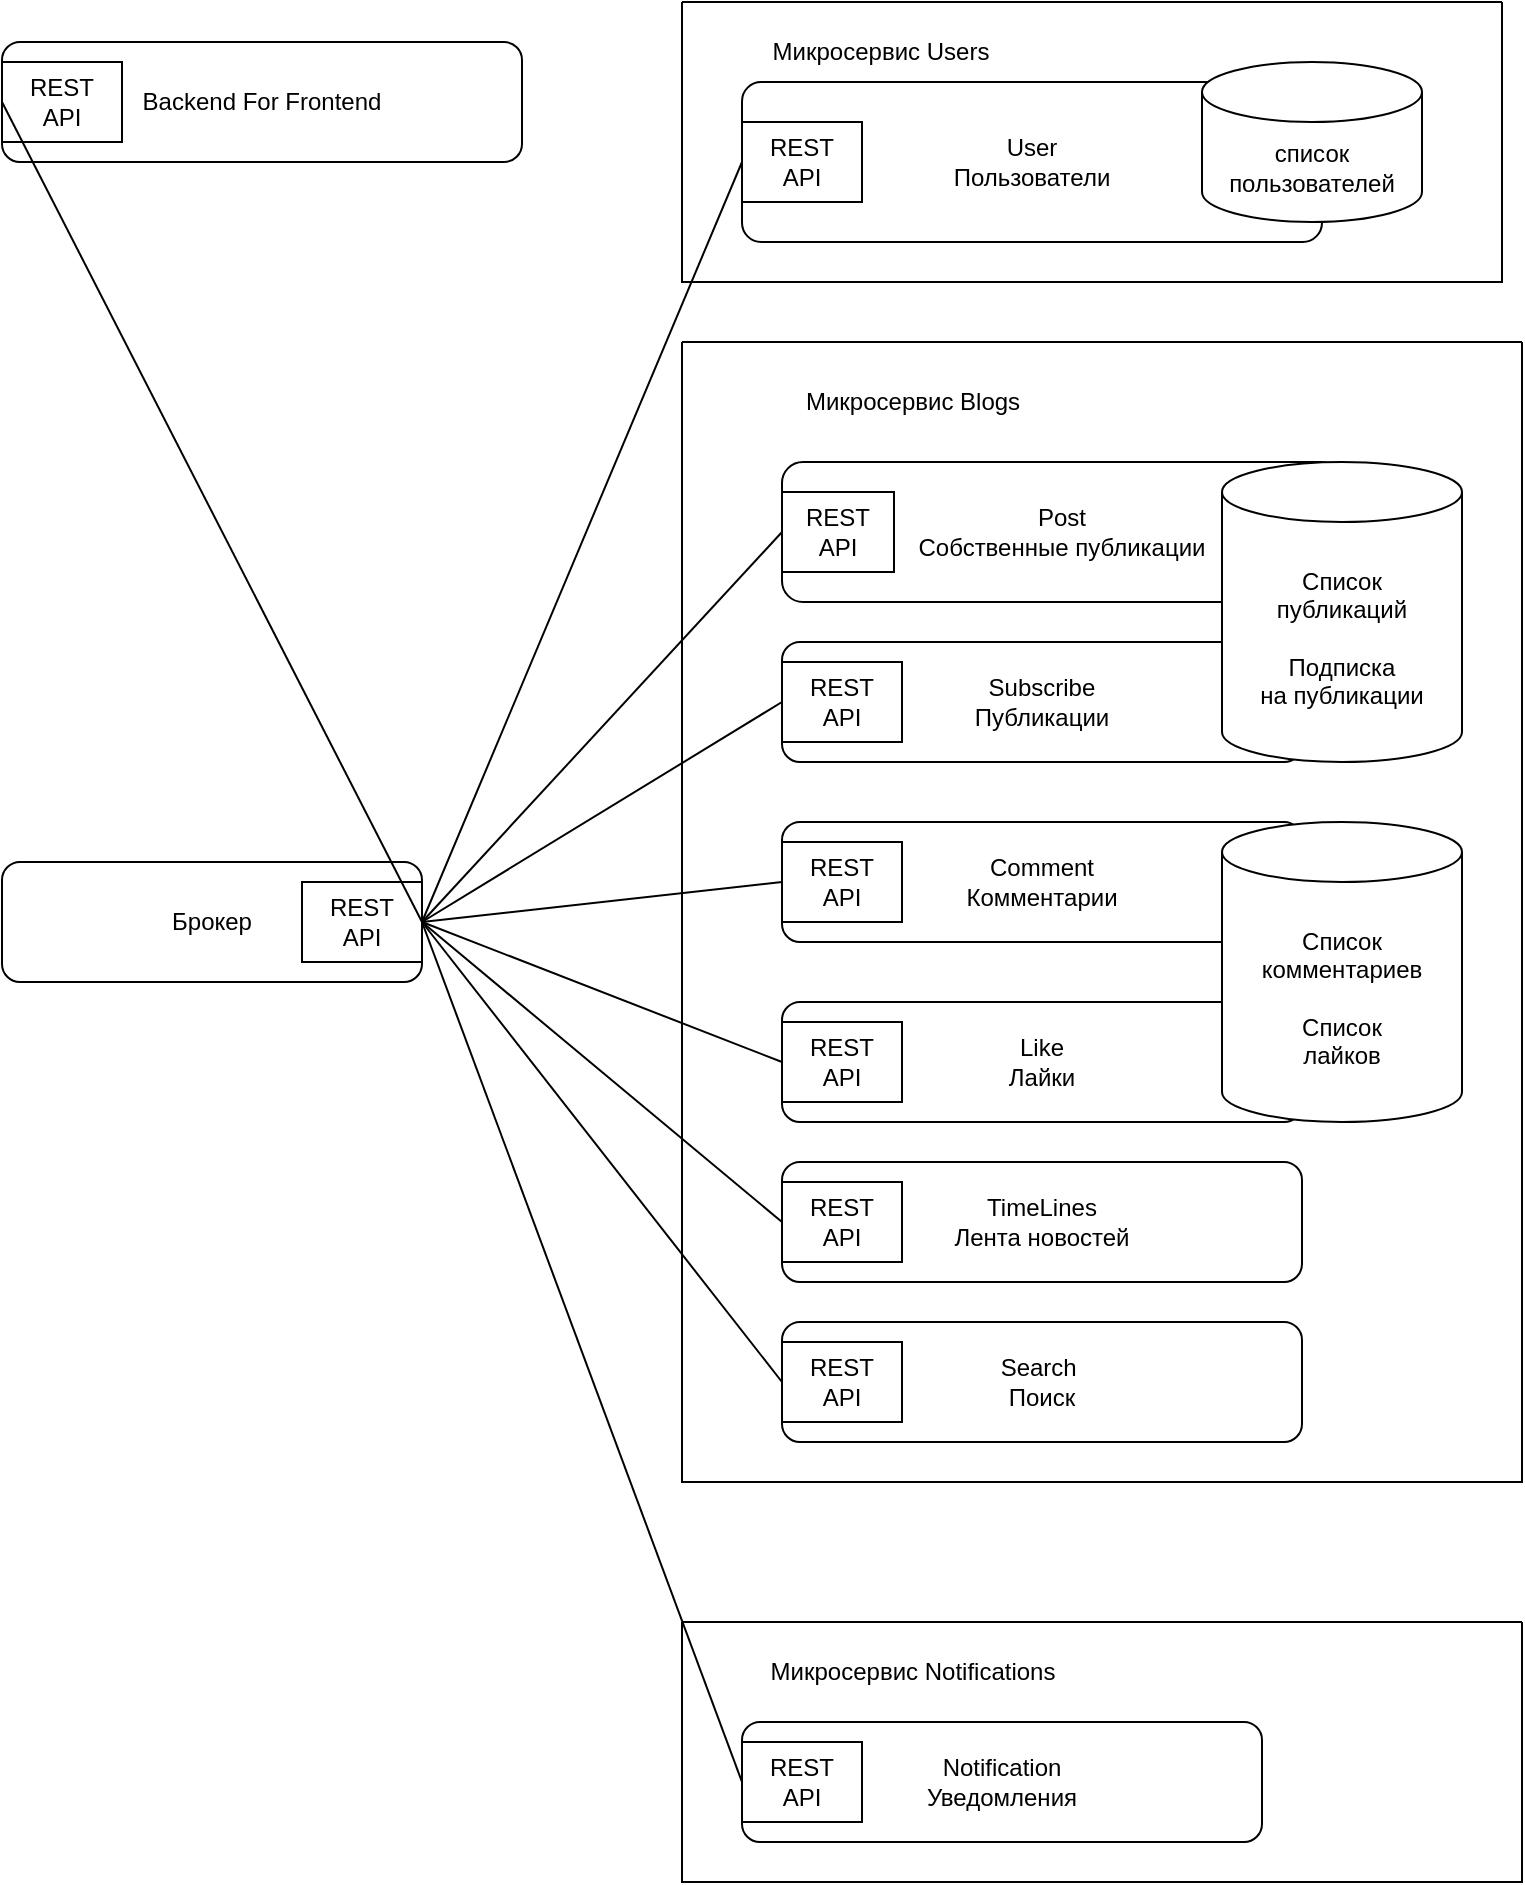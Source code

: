 <mxfile version="20.6.0" type="device"><diagram id="zwI1V7syFGpVoRxScN1c" name="Страница 1"><mxGraphModel dx="2062" dy="1122" grid="1" gridSize="10" guides="1" tooltips="1" connect="1" arrows="1" fold="1" page="1" pageScale="1" pageWidth="827" pageHeight="1169" math="0" shadow="0"><root><mxCell id="0"/><mxCell id="1" parent="0"/><mxCell id="RjzydIUDJr7nyVc0dnHz-5" value="Брокер" style="rounded=1;whiteSpace=wrap;html=1;" parent="1" vertex="1"><mxGeometry x="30" y="460" width="210" height="60" as="geometry"/></mxCell><mxCell id="RjzydIUDJr7nyVc0dnHz-6" value="REST&lt;br&gt;API" style="rounded=0;whiteSpace=wrap;html=1;" parent="1" vertex="1"><mxGeometry x="180" y="470" width="60" height="40" as="geometry"/></mxCell><mxCell id="RjzydIUDJr7nyVc0dnHz-17" value="" style="endArrow=none;html=1;rounded=0;exitX=1;exitY=0.5;exitDx=0;exitDy=0;entryX=0;entryY=0.5;entryDx=0;entryDy=0;" parent="1" source="RjzydIUDJr7nyVc0dnHz-6" target="RjzydIUDJr7nyVc0dnHz-8" edge="1"><mxGeometry width="50" height="50" relative="1" as="geometry"><mxPoint x="270" y="340" as="sourcePoint"/><mxPoint x="320" y="290" as="targetPoint"/></mxGeometry></mxCell><mxCell id="RjzydIUDJr7nyVc0dnHz-18" value="" style="endArrow=none;html=1;rounded=0;entryX=0;entryY=0.5;entryDx=0;entryDy=0;" parent="1" target="RjzydIUDJr7nyVc0dnHz-7" edge="1"><mxGeometry width="50" height="50" relative="1" as="geometry"><mxPoint x="240" y="490" as="sourcePoint"/><mxPoint x="360" y="290" as="targetPoint"/></mxGeometry></mxCell><mxCell id="RjzydIUDJr7nyVc0dnHz-19" value="" style="endArrow=none;html=1;rounded=0;exitX=1;exitY=0.5;exitDx=0;exitDy=0;entryX=0;entryY=0.5;entryDx=0;entryDy=0;" parent="1" source="RjzydIUDJr7nyVc0dnHz-6" target="RjzydIUDJr7nyVc0dnHz-13" edge="1"><mxGeometry width="50" height="50" relative="1" as="geometry"><mxPoint x="320" y="350" as="sourcePoint"/><mxPoint x="370" y="300" as="targetPoint"/></mxGeometry></mxCell><mxCell id="RjzydIUDJr7nyVc0dnHz-20" value="" style="endArrow=none;html=1;rounded=0;exitX=1;exitY=0.5;exitDx=0;exitDy=0;entryX=0;entryY=0.5;entryDx=0;entryDy=0;" parent="1" source="RjzydIUDJr7nyVc0dnHz-6" target="RjzydIUDJr7nyVc0dnHz-14" edge="1"><mxGeometry width="50" height="50" relative="1" as="geometry"><mxPoint x="330" y="360" as="sourcePoint"/><mxPoint x="380" y="310" as="targetPoint"/></mxGeometry></mxCell><mxCell id="RjzydIUDJr7nyVc0dnHz-21" value="" style="endArrow=none;html=1;rounded=0;exitX=1;exitY=0.5;exitDx=0;exitDy=0;entryX=0;entryY=0.5;entryDx=0;entryDy=0;" parent="1" source="RjzydIUDJr7nyVc0dnHz-6" target="RjzydIUDJr7nyVc0dnHz-23" edge="1"><mxGeometry width="50" height="50" relative="1" as="geometry"><mxPoint x="260" y="290" as="sourcePoint"/><mxPoint x="410" y="510" as="targetPoint"/></mxGeometry></mxCell><mxCell id="RjzydIUDJr7nyVc0dnHz-27" value="Notification&lt;br&gt;Уведомления" style="rounded=1;whiteSpace=wrap;html=1;" parent="1" vertex="1"><mxGeometry x="400" y="890" width="260" height="60" as="geometry"/></mxCell><mxCell id="RjzydIUDJr7nyVc0dnHz-29" value="REST&lt;br&gt;API" style="rounded=0;whiteSpace=wrap;html=1;" parent="1" vertex="1"><mxGeometry x="400" y="900" width="60" height="40" as="geometry"/></mxCell><mxCell id="RjzydIUDJr7nyVc0dnHz-32" value="Backend For Frontend" style="rounded=1;whiteSpace=wrap;html=1;" parent="1" vertex="1"><mxGeometry x="30" y="50" width="260" height="60" as="geometry"/></mxCell><mxCell id="RjzydIUDJr7nyVc0dnHz-33" value="REST&lt;br&gt;API" style="rounded=0;whiteSpace=wrap;html=1;" parent="1" vertex="1"><mxGeometry x="30" y="60" width="60" height="40" as="geometry"/></mxCell><mxCell id="RjzydIUDJr7nyVc0dnHz-34" value="" style="endArrow=none;html=1;rounded=0;entryX=0;entryY=0.5;entryDx=0;entryDy=0;exitX=1;exitY=0.5;exitDx=0;exitDy=0;" parent="1" source="RjzydIUDJr7nyVc0dnHz-6" target="RjzydIUDJr7nyVc0dnHz-25" edge="1"><mxGeometry width="50" height="50" relative="1" as="geometry"><mxPoint x="390" y="480" as="sourcePoint"/><mxPoint x="440" y="430" as="targetPoint"/></mxGeometry></mxCell><mxCell id="RjzydIUDJr7nyVc0dnHz-35" value="" style="endArrow=none;html=1;rounded=0;entryX=0;entryY=0.5;entryDx=0;entryDy=0;" parent="1" target="RjzydIUDJr7nyVc0dnHz-33" edge="1"><mxGeometry width="50" height="50" relative="1" as="geometry"><mxPoint x="240" y="490" as="sourcePoint"/><mxPoint x="310" y="850" as="targetPoint"/></mxGeometry></mxCell><mxCell id="RjzydIUDJr7nyVc0dnHz-36" value="" style="endArrow=none;html=1;rounded=0;entryX=0;entryY=0.5;entryDx=0;entryDy=0;" parent="1" target="RjzydIUDJr7nyVc0dnHz-31" edge="1"><mxGeometry width="50" height="50" relative="1" as="geometry"><mxPoint x="240" y="490" as="sourcePoint"/><mxPoint x="310" y="740" as="targetPoint"/></mxGeometry></mxCell><mxCell id="RjzydIUDJr7nyVc0dnHz-38" value="" style="endArrow=none;html=1;rounded=0;exitX=1;exitY=0.5;exitDx=0;exitDy=0;entryX=0;entryY=0.5;entryDx=0;entryDy=0;" parent="1" source="RjzydIUDJr7nyVc0dnHz-6" target="RjzydIUDJr7nyVc0dnHz-29" edge="1"><mxGeometry width="50" height="50" relative="1" as="geometry"><mxPoint x="250" y="540" as="sourcePoint"/><mxPoint x="330" y="620" as="targetPoint"/></mxGeometry></mxCell><mxCell id="z-nao-XDyZvdNDSiSO3_-1" value="" style="swimlane;startSize=0;" parent="1" vertex="1"><mxGeometry x="370" y="200" width="420" height="570" as="geometry"><mxRectangle x="370" y="200" width="50" height="40" as="alternateBounds"/></mxGeometry></mxCell><mxCell id="RjzydIUDJr7nyVc0dnHz-11" value="Comment&lt;br&gt;Комментарии" style="rounded=1;whiteSpace=wrap;html=1;" parent="z-nao-XDyZvdNDSiSO3_-1" vertex="1"><mxGeometry x="50" y="240" width="260" height="60" as="geometry"/></mxCell><mxCell id="RjzydIUDJr7nyVc0dnHz-12" value="Like&lt;br&gt;Лайки" style="rounded=1;whiteSpace=wrap;html=1;" parent="z-nao-XDyZvdNDSiSO3_-1" vertex="1"><mxGeometry x="50" y="330" width="260" height="60" as="geometry"/></mxCell><mxCell id="RjzydIUDJr7nyVc0dnHz-23" value="REST&lt;br&gt;API" style="rounded=0;whiteSpace=wrap;html=1;" parent="z-nao-XDyZvdNDSiSO3_-1" vertex="1"><mxGeometry x="50" y="250" width="60" height="40" as="geometry"/></mxCell><mxCell id="RjzydIUDJr7nyVc0dnHz-24" value="Список комментариев&lt;br&gt;&lt;br&gt;Список &lt;br&gt;лайков" style="shape=cylinder3;whiteSpace=wrap;html=1;boundedLbl=1;backgroundOutline=1;size=15;" parent="z-nao-XDyZvdNDSiSO3_-1" vertex="1"><mxGeometry x="270" y="240" width="120" height="150" as="geometry"/></mxCell><mxCell id="RjzydIUDJr7nyVc0dnHz-25" value="REST&lt;br&gt;API" style="rounded=0;whiteSpace=wrap;html=1;" parent="z-nao-XDyZvdNDSiSO3_-1" vertex="1"><mxGeometry x="50" y="340" width="60" height="40" as="geometry"/></mxCell><mxCell id="RjzydIUDJr7nyVc0dnHz-2" value="Post&lt;br&gt;Собственные публикации" style="rounded=1;whiteSpace=wrap;html=1;" parent="z-nao-XDyZvdNDSiSO3_-1" vertex="1"><mxGeometry x="50" y="60" width="280" height="70" as="geometry"/></mxCell><mxCell id="RjzydIUDJr7nyVc0dnHz-4" value="Subscribe&lt;br&gt;Публикации" style="rounded=1;whiteSpace=wrap;html=1;" parent="z-nao-XDyZvdNDSiSO3_-1" vertex="1"><mxGeometry x="50" y="150" width="260" height="60" as="geometry"/></mxCell><mxCell id="RjzydIUDJr7nyVc0dnHz-7" value="REST&lt;br&gt;API" style="rounded=0;whiteSpace=wrap;html=1;" parent="z-nao-XDyZvdNDSiSO3_-1" vertex="1"><mxGeometry x="50" y="75" width="56" height="40" as="geometry"/></mxCell><mxCell id="RjzydIUDJr7nyVc0dnHz-13" value="REST&lt;br&gt;API" style="rounded=0;whiteSpace=wrap;html=1;" parent="z-nao-XDyZvdNDSiSO3_-1" vertex="1"><mxGeometry x="50" y="160" width="60" height="40" as="geometry"/></mxCell><mxCell id="z-nao-XDyZvdNDSiSO3_-9" value="Микросервис Blogs" style="text;html=1;align=center;verticalAlign=middle;resizable=0;points=[];autosize=1;strokeColor=none;fillColor=none;" parent="z-nao-XDyZvdNDSiSO3_-1" vertex="1"><mxGeometry x="50" y="15" width="130" height="30" as="geometry"/></mxCell><mxCell id="RjzydIUDJr7nyVc0dnHz-10" value="TimeLines&lt;br&gt;Лента новостей" style="rounded=1;whiteSpace=wrap;html=1;" parent="z-nao-XDyZvdNDSiSO3_-1" vertex="1"><mxGeometry x="50" y="410" width="260" height="60" as="geometry"/></mxCell><mxCell id="RjzydIUDJr7nyVc0dnHz-14" value="REST&lt;br&gt;API" style="rounded=0;whiteSpace=wrap;html=1;" parent="z-nao-XDyZvdNDSiSO3_-1" vertex="1"><mxGeometry x="50" y="420" width="60" height="40" as="geometry"/></mxCell><mxCell id="RjzydIUDJr7nyVc0dnHz-30" value="Search&amp;nbsp;&lt;br&gt;Поиск" style="rounded=1;whiteSpace=wrap;html=1;" parent="z-nao-XDyZvdNDSiSO3_-1" vertex="1"><mxGeometry x="50" y="490" width="260" height="60" as="geometry"/></mxCell><mxCell id="RjzydIUDJr7nyVc0dnHz-31" value="REST&lt;br&gt;API" style="rounded=0;whiteSpace=wrap;html=1;" parent="z-nao-XDyZvdNDSiSO3_-1" vertex="1"><mxGeometry x="50" y="500" width="60" height="40" as="geometry"/></mxCell><mxCell id="RjzydIUDJr7nyVc0dnHz-3" value="Cписок &lt;br&gt;публикаций&lt;br&gt;&lt;br&gt;Подписка&lt;br&gt;на публикации" style="shape=cylinder3;whiteSpace=wrap;html=1;boundedLbl=1;backgroundOutline=1;size=15;" parent="z-nao-XDyZvdNDSiSO3_-1" vertex="1"><mxGeometry x="270" y="60" width="120" height="150" as="geometry"/></mxCell><mxCell id="z-nao-XDyZvdNDSiSO3_-8" value="" style="swimlane;startSize=0;fillColor=none;" parent="1" vertex="1"><mxGeometry x="370" y="30" width="410" height="140" as="geometry"><mxRectangle x="370" y="30" width="50" height="40" as="alternateBounds"/></mxGeometry></mxCell><mxCell id="z-nao-XDyZvdNDSiSO3_-7" value="Микросервис Users" style="text;html=1;align=center;verticalAlign=middle;resizable=0;points=[];autosize=1;strokeColor=none;fillColor=none;" parent="z-nao-XDyZvdNDSiSO3_-8" vertex="1"><mxGeometry x="34" y="10" width="130" height="30" as="geometry"/></mxCell><mxCell id="f8t0mnrayC1UuVbcEamQ-3" value="User&lt;br&gt;Пользователи" style="rounded=1;whiteSpace=wrap;html=1;arcSize=12;" parent="z-nao-XDyZvdNDSiSO3_-8" vertex="1"><mxGeometry x="30" y="40" width="290" height="80" as="geometry"/></mxCell><mxCell id="RjzydIUDJr7nyVc0dnHz-1" value="список пользователей" style="shape=cylinder3;whiteSpace=wrap;html=1;boundedLbl=1;backgroundOutline=1;size=15;" parent="z-nao-XDyZvdNDSiSO3_-8" vertex="1"><mxGeometry x="260" y="30" width="110" height="80" as="geometry"/></mxCell><mxCell id="RjzydIUDJr7nyVc0dnHz-8" value="REST&lt;br&gt;API" style="rounded=0;whiteSpace=wrap;html=1;" parent="z-nao-XDyZvdNDSiSO3_-8" vertex="1"><mxGeometry x="30" y="60" width="60" height="40" as="geometry"/></mxCell><mxCell id="z-nao-XDyZvdNDSiSO3_-10" value="Микросервис Notifications" style="text;html=1;align=center;verticalAlign=middle;resizable=0;points=[];autosize=1;strokeColor=none;fillColor=none;" parent="1" vertex="1"><mxGeometry x="400" y="850" width="170" height="30" as="geometry"/></mxCell><mxCell id="z-nao-XDyZvdNDSiSO3_-15" value="" style="swimlane;startSize=0;fillColor=none;" parent="1" vertex="1"><mxGeometry x="370" y="840" width="420" height="130" as="geometry"><mxRectangle x="370" y="840" width="50" height="40" as="alternateBounds"/></mxGeometry></mxCell></root></mxGraphModel></diagram></mxfile>